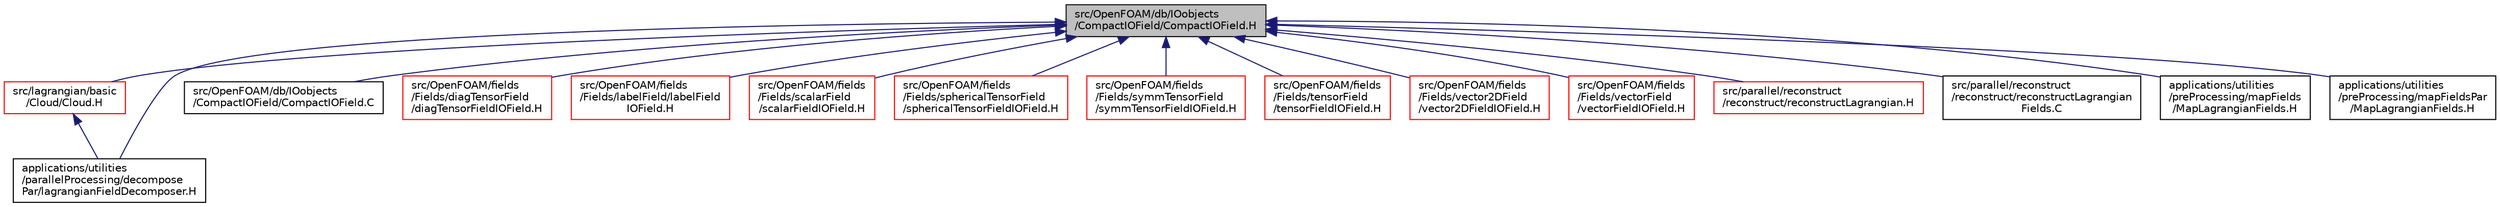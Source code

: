 digraph "src/OpenFOAM/db/IOobjects/CompactIOField/CompactIOField.H"
{
  bgcolor="transparent";
  edge [fontname="Helvetica",fontsize="10",labelfontname="Helvetica",labelfontsize="10"];
  node [fontname="Helvetica",fontsize="10",shape=record];
  Node104 [label="src/OpenFOAM/db/IOobjects\l/CompactIOField/CompactIOField.H",height=0.2,width=0.4,color="black", fillcolor="grey75", style="filled", fontcolor="black"];
  Node104 -> Node105 [dir="back",color="midnightblue",fontsize="10",style="solid",fontname="Helvetica"];
  Node105 [label="src/lagrangian/basic\l/Cloud/Cloud.H",height=0.2,width=0.4,color="red",URL="$a05525.html"];
  Node105 -> Node129 [dir="back",color="midnightblue",fontsize="10",style="solid",fontname="Helvetica"];
  Node129 [label="applications/utilities\l/parallelProcessing/decompose\lPar/lagrangianFieldDecomposer.H",height=0.2,width=0.4,color="black",URL="$a19205.html"];
  Node104 -> Node250 [dir="back",color="midnightblue",fontsize="10",style="solid",fontname="Helvetica"];
  Node250 [label="src/OpenFOAM/db/IOobjects\l/CompactIOField/CompactIOField.C",height=0.2,width=0.4,color="black",URL="$a09734.html"];
  Node104 -> Node251 [dir="back",color="midnightblue",fontsize="10",style="solid",fontname="Helvetica"];
  Node251 [label="src/OpenFOAM/fields\l/Fields/diagTensorField\l/diagTensorFieldIOField.H",height=0.2,width=0.4,color="red",URL="$a10265.html"];
  Node104 -> Node253 [dir="back",color="midnightblue",fontsize="10",style="solid",fontname="Helvetica"];
  Node253 [label="src/OpenFOAM/fields\l/Fields/labelField/labelField\lIOField.H",height=0.2,width=0.4,color="red",URL="$a10334.html"];
  Node104 -> Node255 [dir="back",color="midnightblue",fontsize="10",style="solid",fontname="Helvetica"];
  Node255 [label="src/OpenFOAM/fields\l/Fields/scalarField\l/scalarFieldIOField.H",height=0.2,width=0.4,color="red",URL="$a10376.html"];
  Node104 -> Node257 [dir="back",color="midnightblue",fontsize="10",style="solid",fontname="Helvetica"];
  Node257 [label="src/OpenFOAM/fields\l/Fields/sphericalTensorField\l/sphericalTensorFieldIOField.H",height=0.2,width=0.4,color="red",URL="$a10394.html"];
  Node104 -> Node259 [dir="back",color="midnightblue",fontsize="10",style="solid",fontname="Helvetica"];
  Node259 [label="src/OpenFOAM/fields\l/Fields/symmTensorField\l/symmTensorFieldIOField.H",height=0.2,width=0.4,color="red",URL="$a10412.html"];
  Node104 -> Node261 [dir="back",color="midnightblue",fontsize="10",style="solid",fontname="Helvetica"];
  Node261 [label="src/OpenFOAM/fields\l/Fields/tensorField\l/tensorFieldIOField.H",height=0.2,width=0.4,color="red",URL="$a10436.html"];
  Node104 -> Node263 [dir="back",color="midnightblue",fontsize="10",style="solid",fontname="Helvetica"];
  Node263 [label="src/OpenFOAM/fields\l/Fields/vector2DField\l/vector2DFieldIOField.H",height=0.2,width=0.4,color="red",URL="$a10487.html"];
  Node104 -> Node265 [dir="back",color="midnightblue",fontsize="10",style="solid",fontname="Helvetica"];
  Node265 [label="src/OpenFOAM/fields\l/Fields/vectorField\l/vectorFieldIOField.H",height=0.2,width=0.4,color="red",URL="$a10502.html"];
  Node104 -> Node267 [dir="back",color="midnightblue",fontsize="10",style="solid",fontname="Helvetica"];
  Node267 [label="src/parallel/reconstruct\l/reconstruct/reconstructLagrangian.H",height=0.2,width=0.4,color="red",URL="$a13979.html"];
  Node104 -> Node268 [dir="back",color="midnightblue",fontsize="10",style="solid",fontname="Helvetica"];
  Node268 [label="src/parallel/reconstruct\l/reconstruct/reconstructLagrangian\lFields.C",height=0.2,width=0.4,color="black",URL="$a13982.html"];
  Node104 -> Node129 [dir="back",color="midnightblue",fontsize="10",style="solid",fontname="Helvetica"];
  Node104 -> Node269 [dir="back",color="midnightblue",fontsize="10",style="solid",fontname="Helvetica"];
  Node269 [label="applications/utilities\l/preProcessing/mapFields\l/MapLagrangianFields.H",height=0.2,width=0.4,color="black",URL="$a19859.html",tooltip="Gets the indices of (source)particles that have been appended to the target cloud and maps the lagran..."];
  Node104 -> Node270 [dir="back",color="midnightblue",fontsize="10",style="solid",fontname="Helvetica"];
  Node270 [label="applications/utilities\l/preProcessing/mapFieldsPar\l/MapLagrangianFields.H",height=0.2,width=0.4,color="black",URL="$a41477.html",tooltip="Gets the indices of (source)particles that have been appended to the target cloud and maps the lagran..."];
}
